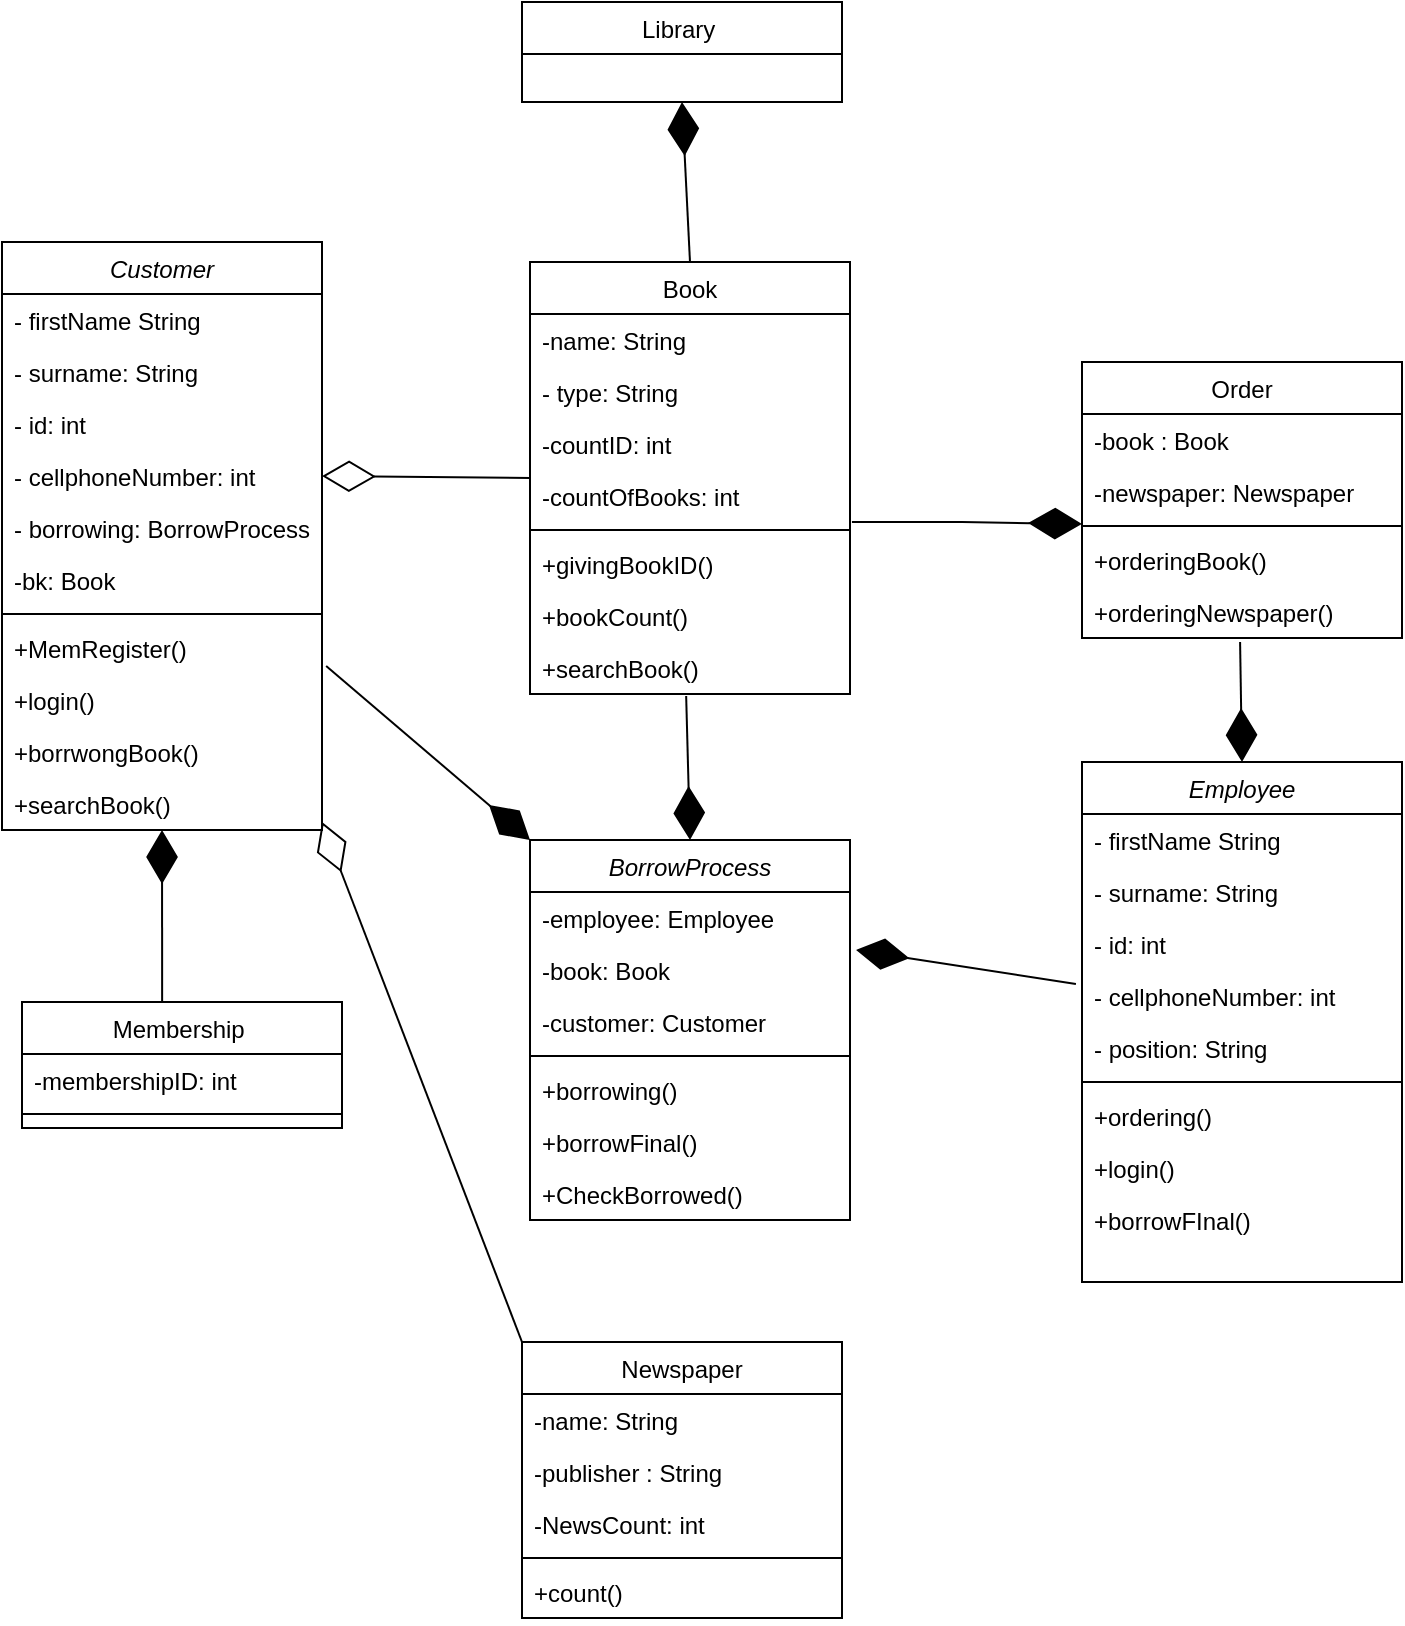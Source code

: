 <mxfile version="16.5.1" type="device"><diagram id="C5RBs43oDa-KdzZeNtuy" name="Page-1"><mxGraphModel dx="1102" dy="857" grid="1" gridSize="10" guides="1" tooltips="1" connect="1" arrows="1" fold="1" page="1" pageScale="1" pageWidth="827" pageHeight="1169" math="0" shadow="0"><root><mxCell id="WIyWlLk6GJQsqaUBKTNV-0"/><mxCell id="WIyWlLk6GJQsqaUBKTNV-1" parent="WIyWlLk6GJQsqaUBKTNV-0"/><mxCell id="zkfFHV4jXpPFQw0GAbJ--0" value="Customer" style="swimlane;fontStyle=2;align=center;verticalAlign=top;childLayout=stackLayout;horizontal=1;startSize=26;horizontalStack=0;resizeParent=1;resizeLast=0;collapsible=1;marginBottom=0;rounded=0;shadow=0;strokeWidth=1;" parent="WIyWlLk6GJQsqaUBKTNV-1" vertex="1"><mxGeometry x="70" y="160" width="160" height="294" as="geometry"><mxRectangle x="230" y="140" width="160" height="26" as="alternateBounds"/></mxGeometry></mxCell><mxCell id="zkfFHV4jXpPFQw0GAbJ--1" value="- firstName String" style="text;align=left;verticalAlign=top;spacingLeft=4;spacingRight=4;overflow=hidden;rotatable=0;points=[[0,0.5],[1,0.5]];portConstraint=eastwest;" parent="zkfFHV4jXpPFQw0GAbJ--0" vertex="1"><mxGeometry y="26" width="160" height="26" as="geometry"/></mxCell><mxCell id="zkfFHV4jXpPFQw0GAbJ--2" value="- surname: String" style="text;align=left;verticalAlign=top;spacingLeft=4;spacingRight=4;overflow=hidden;rotatable=0;points=[[0,0.5],[1,0.5]];portConstraint=eastwest;rounded=0;shadow=0;html=0;" parent="zkfFHV4jXpPFQw0GAbJ--0" vertex="1"><mxGeometry y="52" width="160" height="26" as="geometry"/></mxCell><mxCell id="xsq5bxhq8ZI--89EsFEf-1" value="- id: int" style="text;align=left;verticalAlign=top;spacingLeft=4;spacingRight=4;overflow=hidden;rotatable=0;points=[[0,0.5],[1,0.5]];portConstraint=eastwest;rounded=0;shadow=0;html=0;" parent="zkfFHV4jXpPFQw0GAbJ--0" vertex="1"><mxGeometry y="78" width="160" height="26" as="geometry"/></mxCell><mxCell id="xsq5bxhq8ZI--89EsFEf-0" value="- cellphoneNumber: int" style="text;align=left;verticalAlign=top;spacingLeft=4;spacingRight=4;overflow=hidden;rotatable=0;points=[[0,0.5],[1,0.5]];portConstraint=eastwest;rounded=0;shadow=0;html=0;" parent="zkfFHV4jXpPFQw0GAbJ--0" vertex="1"><mxGeometry y="104" width="160" height="26" as="geometry"/></mxCell><mxCell id="xsq5bxhq8ZI--89EsFEf-28" value="- borrowing: BorrowProcess" style="text;align=left;verticalAlign=top;spacingLeft=4;spacingRight=4;overflow=hidden;rotatable=0;points=[[0,0.5],[1,0.5]];portConstraint=eastwest;rounded=0;shadow=0;html=0;" parent="zkfFHV4jXpPFQw0GAbJ--0" vertex="1"><mxGeometry y="130" width="160" height="26" as="geometry"/></mxCell><mxCell id="xsq5bxhq8ZI--89EsFEf-41" value="-bk: Book" style="text;align=left;verticalAlign=top;spacingLeft=4;spacingRight=4;overflow=hidden;rotatable=0;points=[[0,0.5],[1,0.5]];portConstraint=eastwest;rounded=0;shadow=0;html=0;" parent="zkfFHV4jXpPFQw0GAbJ--0" vertex="1"><mxGeometry y="156" width="160" height="26" as="geometry"/></mxCell><mxCell id="zkfFHV4jXpPFQw0GAbJ--4" value="" style="line;html=1;strokeWidth=1;align=left;verticalAlign=middle;spacingTop=-1;spacingLeft=3;spacingRight=3;rotatable=0;labelPosition=right;points=[];portConstraint=eastwest;" parent="zkfFHV4jXpPFQw0GAbJ--0" vertex="1"><mxGeometry y="182" width="160" height="8" as="geometry"/></mxCell><mxCell id="xsq5bxhq8ZI--89EsFEf-4" value="+MemRegister()" style="text;align=left;verticalAlign=top;spacingLeft=4;spacingRight=4;overflow=hidden;rotatable=0;points=[[0,0.5],[1,0.5]];portConstraint=eastwest;" parent="zkfFHV4jXpPFQw0GAbJ--0" vertex="1"><mxGeometry y="190" width="160" height="26" as="geometry"/></mxCell><mxCell id="zkfFHV4jXpPFQw0GAbJ--5" value="+login()" style="text;align=left;verticalAlign=top;spacingLeft=4;spacingRight=4;overflow=hidden;rotatable=0;points=[[0,0.5],[1,0.5]];portConstraint=eastwest;" parent="zkfFHV4jXpPFQw0GAbJ--0" vertex="1"><mxGeometry y="216" width="160" height="26" as="geometry"/></mxCell><mxCell id="xsq5bxhq8ZI--89EsFEf-29" value="+borrwongBook()" style="text;align=left;verticalAlign=top;spacingLeft=4;spacingRight=4;overflow=hidden;rotatable=0;points=[[0,0.5],[1,0.5]];portConstraint=eastwest;" parent="zkfFHV4jXpPFQw0GAbJ--0" vertex="1"><mxGeometry y="242" width="160" height="26" as="geometry"/></mxCell><mxCell id="xsq5bxhq8ZI--89EsFEf-40" value="+searchBook()" style="text;align=left;verticalAlign=top;spacingLeft=4;spacingRight=4;overflow=hidden;rotatable=0;points=[[0,0.5],[1,0.5]];portConstraint=eastwest;" parent="zkfFHV4jXpPFQw0GAbJ--0" vertex="1"><mxGeometry y="268" width="160" height="26" as="geometry"/></mxCell><mxCell id="zkfFHV4jXpPFQw0GAbJ--6" value="Book" style="swimlane;fontStyle=0;align=center;verticalAlign=top;childLayout=stackLayout;horizontal=1;startSize=26;horizontalStack=0;resizeParent=1;resizeLast=0;collapsible=1;marginBottom=0;rounded=0;shadow=0;strokeWidth=1;" parent="WIyWlLk6GJQsqaUBKTNV-1" vertex="1"><mxGeometry x="334" y="170" width="160" height="216" as="geometry"><mxRectangle x="130" y="380" width="160" height="26" as="alternateBounds"/></mxGeometry></mxCell><mxCell id="zkfFHV4jXpPFQw0GAbJ--7" value="-name: String" style="text;align=left;verticalAlign=top;spacingLeft=4;spacingRight=4;overflow=hidden;rotatable=0;points=[[0,0.5],[1,0.5]];portConstraint=eastwest;" parent="zkfFHV4jXpPFQw0GAbJ--6" vertex="1"><mxGeometry y="26" width="160" height="26" as="geometry"/></mxCell><mxCell id="zkfFHV4jXpPFQw0GAbJ--8" value="- type: String" style="text;align=left;verticalAlign=top;spacingLeft=4;spacingRight=4;overflow=hidden;rotatable=0;points=[[0,0.5],[1,0.5]];portConstraint=eastwest;rounded=0;shadow=0;html=0;" parent="zkfFHV4jXpPFQw0GAbJ--6" vertex="1"><mxGeometry y="52" width="160" height="26" as="geometry"/></mxCell><mxCell id="xsq5bxhq8ZI--89EsFEf-5" value="-countID: int" style="text;align=left;verticalAlign=top;spacingLeft=4;spacingRight=4;overflow=hidden;rotatable=0;points=[[0,0.5],[1,0.5]];portConstraint=eastwest;rounded=0;shadow=0;html=0;" parent="zkfFHV4jXpPFQw0GAbJ--6" vertex="1"><mxGeometry y="78" width="160" height="26" as="geometry"/></mxCell><mxCell id="xsq5bxhq8ZI--89EsFEf-7" value="-countOfBooks: int" style="text;align=left;verticalAlign=top;spacingLeft=4;spacingRight=4;overflow=hidden;rotatable=0;points=[[0,0.5],[1,0.5]];portConstraint=eastwest;rounded=0;shadow=0;html=0;" parent="zkfFHV4jXpPFQw0GAbJ--6" vertex="1"><mxGeometry y="104" width="160" height="26" as="geometry"/></mxCell><mxCell id="zkfFHV4jXpPFQw0GAbJ--9" value="" style="line;html=1;strokeWidth=1;align=left;verticalAlign=middle;spacingTop=-1;spacingLeft=3;spacingRight=3;rotatable=0;labelPosition=right;points=[];portConstraint=eastwest;" parent="zkfFHV4jXpPFQw0GAbJ--6" vertex="1"><mxGeometry y="130" width="160" height="8" as="geometry"/></mxCell><mxCell id="zkfFHV4jXpPFQw0GAbJ--11" value="+givingBookID()" style="text;align=left;verticalAlign=top;spacingLeft=4;spacingRight=4;overflow=hidden;rotatable=0;points=[[0,0.5],[1,0.5]];portConstraint=eastwest;" parent="zkfFHV4jXpPFQw0GAbJ--6" vertex="1"><mxGeometry y="138" width="160" height="26" as="geometry"/></mxCell><mxCell id="xsq5bxhq8ZI--89EsFEf-8" value="+bookCount()" style="text;align=left;verticalAlign=top;spacingLeft=4;spacingRight=4;overflow=hidden;rotatable=0;points=[[0,0.5],[1,0.5]];portConstraint=eastwest;" parent="zkfFHV4jXpPFQw0GAbJ--6" vertex="1"><mxGeometry y="164" width="160" height="26" as="geometry"/></mxCell><mxCell id="xsq5bxhq8ZI--89EsFEf-39" value="+searchBook()" style="text;align=left;verticalAlign=top;spacingLeft=4;spacingRight=4;overflow=hidden;rotatable=0;points=[[0,0.5],[1,0.5]];portConstraint=eastwest;" parent="zkfFHV4jXpPFQw0GAbJ--6" vertex="1"><mxGeometry y="190" width="160" height="26" as="geometry"/></mxCell><mxCell id="zkfFHV4jXpPFQw0GAbJ--13" value="Newspaper" style="swimlane;fontStyle=0;align=center;verticalAlign=top;childLayout=stackLayout;horizontal=1;startSize=26;horizontalStack=0;resizeParent=1;resizeLast=0;collapsible=1;marginBottom=0;rounded=0;shadow=0;strokeWidth=1;" parent="WIyWlLk6GJQsqaUBKTNV-1" vertex="1"><mxGeometry x="330" y="710" width="160" height="138" as="geometry"><mxRectangle x="340" y="380" width="170" height="26" as="alternateBounds"/></mxGeometry></mxCell><mxCell id="zkfFHV4jXpPFQw0GAbJ--14" value="-name: String" style="text;align=left;verticalAlign=top;spacingLeft=4;spacingRight=4;overflow=hidden;rotatable=0;points=[[0,0.5],[1,0.5]];portConstraint=eastwest;" parent="zkfFHV4jXpPFQw0GAbJ--13" vertex="1"><mxGeometry y="26" width="160" height="26" as="geometry"/></mxCell><mxCell id="xsq5bxhq8ZI--89EsFEf-6" value="-publisher : String" style="text;align=left;verticalAlign=top;spacingLeft=4;spacingRight=4;overflow=hidden;rotatable=0;points=[[0,0.5],[1,0.5]];portConstraint=eastwest;" parent="zkfFHV4jXpPFQw0GAbJ--13" vertex="1"><mxGeometry y="52" width="160" height="26" as="geometry"/></mxCell><mxCell id="xsq5bxhq8ZI--89EsFEf-11" value="-NewsCount: int" style="text;align=left;verticalAlign=top;spacingLeft=4;spacingRight=4;overflow=hidden;rotatable=0;points=[[0,0.5],[1,0.5]];portConstraint=eastwest;" parent="zkfFHV4jXpPFQw0GAbJ--13" vertex="1"><mxGeometry y="78" width="160" height="26" as="geometry"/></mxCell><mxCell id="zkfFHV4jXpPFQw0GAbJ--15" value="" style="line;html=1;strokeWidth=1;align=left;verticalAlign=middle;spacingTop=-1;spacingLeft=3;spacingRight=3;rotatable=0;labelPosition=right;points=[];portConstraint=eastwest;" parent="zkfFHV4jXpPFQw0GAbJ--13" vertex="1"><mxGeometry y="104" width="160" height="8" as="geometry"/></mxCell><mxCell id="xsq5bxhq8ZI--89EsFEf-10" value="+count()" style="text;align=left;verticalAlign=top;spacingLeft=4;spacingRight=4;overflow=hidden;rotatable=0;points=[[0,0.5],[1,0.5]];portConstraint=eastwest;" parent="zkfFHV4jXpPFQw0GAbJ--13" vertex="1"><mxGeometry y="112" width="160" height="26" as="geometry"/></mxCell><mxCell id="zkfFHV4jXpPFQw0GAbJ--17" value="Membership " style="swimlane;fontStyle=0;align=center;verticalAlign=top;childLayout=stackLayout;horizontal=1;startSize=26;horizontalStack=0;resizeParent=1;resizeLast=0;collapsible=1;marginBottom=0;rounded=0;shadow=0;strokeWidth=1;" parent="WIyWlLk6GJQsqaUBKTNV-1" vertex="1"><mxGeometry x="80" y="540" width="160" height="63" as="geometry"><mxRectangle x="550" y="140" width="160" height="26" as="alternateBounds"/></mxGeometry></mxCell><mxCell id="zkfFHV4jXpPFQw0GAbJ--18" value="-membershipID: int" style="text;align=left;verticalAlign=top;spacingLeft=4;spacingRight=4;overflow=hidden;rotatable=0;points=[[0,0.5],[1,0.5]];portConstraint=eastwest;" parent="zkfFHV4jXpPFQw0GAbJ--17" vertex="1"><mxGeometry y="26" width="160" height="26" as="geometry"/></mxCell><mxCell id="zkfFHV4jXpPFQw0GAbJ--23" value="" style="line;html=1;strokeWidth=1;align=left;verticalAlign=middle;spacingTop=-1;spacingLeft=3;spacingRight=3;rotatable=0;labelPosition=right;points=[];portConstraint=eastwest;" parent="zkfFHV4jXpPFQw0GAbJ--17" vertex="1"><mxGeometry y="52" width="160" height="8" as="geometry"/></mxCell><mxCell id="xsq5bxhq8ZI--89EsFEf-18" value="Employee" style="swimlane;fontStyle=2;align=center;verticalAlign=top;childLayout=stackLayout;horizontal=1;startSize=26;horizontalStack=0;resizeParent=1;resizeLast=0;collapsible=1;marginBottom=0;rounded=0;shadow=0;strokeWidth=1;" parent="WIyWlLk6GJQsqaUBKTNV-1" vertex="1"><mxGeometry x="610" y="420" width="160" height="260" as="geometry"><mxRectangle x="230" y="140" width="160" height="26" as="alternateBounds"/></mxGeometry></mxCell><mxCell id="xsq5bxhq8ZI--89EsFEf-19" value="- firstName String" style="text;align=left;verticalAlign=top;spacingLeft=4;spacingRight=4;overflow=hidden;rotatable=0;points=[[0,0.5],[1,0.5]];portConstraint=eastwest;" parent="xsq5bxhq8ZI--89EsFEf-18" vertex="1"><mxGeometry y="26" width="160" height="26" as="geometry"/></mxCell><mxCell id="xsq5bxhq8ZI--89EsFEf-20" value="- surname: String" style="text;align=left;verticalAlign=top;spacingLeft=4;spacingRight=4;overflow=hidden;rotatable=0;points=[[0,0.5],[1,0.5]];portConstraint=eastwest;rounded=0;shadow=0;html=0;" parent="xsq5bxhq8ZI--89EsFEf-18" vertex="1"><mxGeometry y="52" width="160" height="26" as="geometry"/></mxCell><mxCell id="xsq5bxhq8ZI--89EsFEf-21" value="- id: int" style="text;align=left;verticalAlign=top;spacingLeft=4;spacingRight=4;overflow=hidden;rotatable=0;points=[[0,0.5],[1,0.5]];portConstraint=eastwest;rounded=0;shadow=0;html=0;" parent="xsq5bxhq8ZI--89EsFEf-18" vertex="1"><mxGeometry y="78" width="160" height="26" as="geometry"/></mxCell><mxCell id="xsq5bxhq8ZI--89EsFEf-22" value="- cellphoneNumber: int" style="text;align=left;verticalAlign=top;spacingLeft=4;spacingRight=4;overflow=hidden;rotatable=0;points=[[0,0.5],[1,0.5]];portConstraint=eastwest;rounded=0;shadow=0;html=0;" parent="xsq5bxhq8ZI--89EsFEf-18" vertex="1"><mxGeometry y="104" width="160" height="26" as="geometry"/></mxCell><mxCell id="xsq5bxhq8ZI--89EsFEf-26" value="- position: String" style="text;align=left;verticalAlign=top;spacingLeft=4;spacingRight=4;overflow=hidden;rotatable=0;points=[[0,0.5],[1,0.5]];portConstraint=eastwest;rounded=0;shadow=0;html=0;" parent="xsq5bxhq8ZI--89EsFEf-18" vertex="1"><mxGeometry y="130" width="160" height="26" as="geometry"/></mxCell><mxCell id="xsq5bxhq8ZI--89EsFEf-23" value="" style="line;html=1;strokeWidth=1;align=left;verticalAlign=middle;spacingTop=-1;spacingLeft=3;spacingRight=3;rotatable=0;labelPosition=right;points=[];portConstraint=eastwest;" parent="xsq5bxhq8ZI--89EsFEf-18" vertex="1"><mxGeometry y="156" width="160" height="8" as="geometry"/></mxCell><mxCell id="xsq5bxhq8ZI--89EsFEf-24" value="+ordering()" style="text;align=left;verticalAlign=top;spacingLeft=4;spacingRight=4;overflow=hidden;rotatable=0;points=[[0,0.5],[1,0.5]];portConstraint=eastwest;" parent="xsq5bxhq8ZI--89EsFEf-18" vertex="1"><mxGeometry y="164" width="160" height="26" as="geometry"/></mxCell><mxCell id="xsq5bxhq8ZI--89EsFEf-25" value="+login()" style="text;align=left;verticalAlign=top;spacingLeft=4;spacingRight=4;overflow=hidden;rotatable=0;points=[[0,0.5],[1,0.5]];portConstraint=eastwest;" parent="xsq5bxhq8ZI--89EsFEf-18" vertex="1"><mxGeometry y="190" width="160" height="26" as="geometry"/></mxCell><mxCell id="xsq5bxhq8ZI--89EsFEf-27" value="+borrowFInal()" style="text;align=left;verticalAlign=top;spacingLeft=4;spacingRight=4;overflow=hidden;rotatable=0;points=[[0,0.5],[1,0.5]];portConstraint=eastwest;" parent="xsq5bxhq8ZI--89EsFEf-18" vertex="1"><mxGeometry y="216" width="160" height="26" as="geometry"/></mxCell><mxCell id="xsq5bxhq8ZI--89EsFEf-30" value="BorrowProcess" style="swimlane;fontStyle=2;align=center;verticalAlign=top;childLayout=stackLayout;horizontal=1;startSize=26;horizontalStack=0;resizeParent=1;resizeLast=0;collapsible=1;marginBottom=0;rounded=0;shadow=0;strokeWidth=1;" parent="WIyWlLk6GJQsqaUBKTNV-1" vertex="1"><mxGeometry x="334" y="459" width="160" height="190" as="geometry"><mxRectangle x="230" y="140" width="160" height="26" as="alternateBounds"/></mxGeometry></mxCell><mxCell id="xsq5bxhq8ZI--89EsFEf-32" value="-employee: Employee" style="text;align=left;verticalAlign=top;spacingLeft=4;spacingRight=4;overflow=hidden;rotatable=0;points=[[0,0.5],[1,0.5]];portConstraint=eastwest;rounded=0;shadow=0;html=0;" parent="xsq5bxhq8ZI--89EsFEf-30" vertex="1"><mxGeometry y="26" width="160" height="26" as="geometry"/></mxCell><mxCell id="xsq5bxhq8ZI--89EsFEf-33" value="-book: Book" style="text;align=left;verticalAlign=top;spacingLeft=4;spacingRight=4;overflow=hidden;rotatable=0;points=[[0,0.5],[1,0.5]];portConstraint=eastwest;rounded=0;shadow=0;html=0;" parent="xsq5bxhq8ZI--89EsFEf-30" vertex="1"><mxGeometry y="52" width="160" height="26" as="geometry"/></mxCell><mxCell id="xsq5bxhq8ZI--89EsFEf-31" value="-customer: Customer" style="text;align=left;verticalAlign=top;spacingLeft=4;spacingRight=4;overflow=hidden;rotatable=0;points=[[0,0.5],[1,0.5]];portConstraint=eastwest;" parent="xsq5bxhq8ZI--89EsFEf-30" vertex="1"><mxGeometry y="78" width="160" height="26" as="geometry"/></mxCell><mxCell id="xsq5bxhq8ZI--89EsFEf-35" value="" style="line;html=1;strokeWidth=1;align=left;verticalAlign=middle;spacingTop=-1;spacingLeft=3;spacingRight=3;rotatable=0;labelPosition=right;points=[];portConstraint=eastwest;" parent="xsq5bxhq8ZI--89EsFEf-30" vertex="1"><mxGeometry y="104" width="160" height="8" as="geometry"/></mxCell><mxCell id="xsq5bxhq8ZI--89EsFEf-36" value="+borrowing()" style="text;align=left;verticalAlign=top;spacingLeft=4;spacingRight=4;overflow=hidden;rotatable=0;points=[[0,0.5],[1,0.5]];portConstraint=eastwest;" parent="xsq5bxhq8ZI--89EsFEf-30" vertex="1"><mxGeometry y="112" width="160" height="26" as="geometry"/></mxCell><mxCell id="xsq5bxhq8ZI--89EsFEf-37" value="+borrowFinal()" style="text;align=left;verticalAlign=top;spacingLeft=4;spacingRight=4;overflow=hidden;rotatable=0;points=[[0,0.5],[1,0.5]];portConstraint=eastwest;" parent="xsq5bxhq8ZI--89EsFEf-30" vertex="1"><mxGeometry y="138" width="160" height="26" as="geometry"/></mxCell><mxCell id="xsq5bxhq8ZI--89EsFEf-38" value="+CheckBorrowed()" style="text;align=left;verticalAlign=top;spacingLeft=4;spacingRight=4;overflow=hidden;rotatable=0;points=[[0,0.5],[1,0.5]];portConstraint=eastwest;" parent="xsq5bxhq8ZI--89EsFEf-30" vertex="1"><mxGeometry y="164" width="160" height="26" as="geometry"/></mxCell><mxCell id="xsq5bxhq8ZI--89EsFEf-43" value="Order" style="swimlane;fontStyle=0;align=center;verticalAlign=top;childLayout=stackLayout;horizontal=1;startSize=26;horizontalStack=0;resizeParent=1;resizeLast=0;collapsible=1;marginBottom=0;rounded=0;shadow=0;strokeWidth=1;" parent="WIyWlLk6GJQsqaUBKTNV-1" vertex="1"><mxGeometry x="610" y="220" width="160" height="138" as="geometry"><mxRectangle x="130" y="380" width="160" height="26" as="alternateBounds"/></mxGeometry></mxCell><mxCell id="xsq5bxhq8ZI--89EsFEf-44" value="-book : Book" style="text;align=left;verticalAlign=top;spacingLeft=4;spacingRight=4;overflow=hidden;rotatable=0;points=[[0,0.5],[1,0.5]];portConstraint=eastwest;" parent="xsq5bxhq8ZI--89EsFEf-43" vertex="1"><mxGeometry y="26" width="160" height="26" as="geometry"/></mxCell><mxCell id="xsq5bxhq8ZI--89EsFEf-45" value="-newspaper: Newspaper" style="text;align=left;verticalAlign=top;spacingLeft=4;spacingRight=4;overflow=hidden;rotatable=0;points=[[0,0.5],[1,0.5]];portConstraint=eastwest;rounded=0;shadow=0;html=0;" parent="xsq5bxhq8ZI--89EsFEf-43" vertex="1"><mxGeometry y="52" width="160" height="26" as="geometry"/></mxCell><mxCell id="xsq5bxhq8ZI--89EsFEf-48" value="" style="line;html=1;strokeWidth=1;align=left;verticalAlign=middle;spacingTop=-1;spacingLeft=3;spacingRight=3;rotatable=0;labelPosition=right;points=[];portConstraint=eastwest;" parent="xsq5bxhq8ZI--89EsFEf-43" vertex="1"><mxGeometry y="78" width="160" height="8" as="geometry"/></mxCell><mxCell id="xsq5bxhq8ZI--89EsFEf-49" value="+orderingBook()" style="text;align=left;verticalAlign=top;spacingLeft=4;spacingRight=4;overflow=hidden;rotatable=0;points=[[0,0.5],[1,0.5]];portConstraint=eastwest;" parent="xsq5bxhq8ZI--89EsFEf-43" vertex="1"><mxGeometry y="86" width="160" height="26" as="geometry"/></mxCell><mxCell id="xsq5bxhq8ZI--89EsFEf-52" value="+orderingNewspaper()" style="text;align=left;verticalAlign=top;spacingLeft=4;spacingRight=4;overflow=hidden;rotatable=0;points=[[0,0.5],[1,0.5]];portConstraint=eastwest;" parent="xsq5bxhq8ZI--89EsFEf-43" vertex="1"><mxGeometry y="112" width="160" height="26" as="geometry"/></mxCell><mxCell id="xsq5bxhq8ZI--89EsFEf-60" value="Library " style="swimlane;fontStyle=0;align=center;verticalAlign=top;childLayout=stackLayout;horizontal=1;startSize=26;horizontalStack=0;resizeParent=1;resizeLast=0;collapsible=1;marginBottom=0;rounded=0;shadow=0;strokeWidth=1;" parent="WIyWlLk6GJQsqaUBKTNV-1" vertex="1"><mxGeometry x="330" y="40" width="160" height="50" as="geometry"><mxRectangle x="130" y="380" width="160" height="26" as="alternateBounds"/></mxGeometry></mxCell><mxCell id="xsq5bxhq8ZI--89EsFEf-70" value="" style="endArrow=diamondThin;endFill=0;endSize=24;html=1;rounded=0;entryX=1;entryY=0.5;entryDx=0;entryDy=0;exitX=0.003;exitY=0.154;exitDx=0;exitDy=0;exitPerimeter=0;" parent="WIyWlLk6GJQsqaUBKTNV-1" source="xsq5bxhq8ZI--89EsFEf-7" target="xsq5bxhq8ZI--89EsFEf-0" edge="1"><mxGeometry width="160" relative="1" as="geometry"><mxPoint x="370" y="410" as="sourcePoint"/><mxPoint x="530" y="410" as="targetPoint"/></mxGeometry></mxCell><mxCell id="xsq5bxhq8ZI--89EsFEf-73" value="" style="endArrow=diamondThin;endFill=0;endSize=24;html=1;rounded=0;exitX=0;exitY=0;exitDx=0;exitDy=0;entryX=1;entryY=0.846;entryDx=0;entryDy=0;entryPerimeter=0;" parent="WIyWlLk6GJQsqaUBKTNV-1" source="zkfFHV4jXpPFQw0GAbJ--13" target="xsq5bxhq8ZI--89EsFEf-40" edge="1"><mxGeometry width="160" relative="1" as="geometry"><mxPoint x="370" y="410" as="sourcePoint"/><mxPoint x="230" y="460" as="targetPoint"/></mxGeometry></mxCell><mxCell id="xsq5bxhq8ZI--89EsFEf-74" value="" style="endArrow=diamondThin;endFill=1;endSize=24;html=1;rounded=0;exitX=0.438;exitY=0;exitDx=0;exitDy=0;exitPerimeter=0;" parent="WIyWlLk6GJQsqaUBKTNV-1" source="zkfFHV4jXpPFQw0GAbJ--17" target="xsq5bxhq8ZI--89EsFEf-40" edge="1"><mxGeometry width="160" relative="1" as="geometry"><mxPoint x="370" y="410" as="sourcePoint"/><mxPoint x="140" y="450" as="targetPoint"/></mxGeometry></mxCell><mxCell id="xsq5bxhq8ZI--89EsFEf-75" value="" style="endArrow=diamondThin;endFill=1;endSize=24;html=1;rounded=0;exitX=1.013;exitY=-0.154;exitDx=0;exitDy=0;exitPerimeter=0;entryX=0;entryY=0;entryDx=0;entryDy=0;" parent="WIyWlLk6GJQsqaUBKTNV-1" source="zkfFHV4jXpPFQw0GAbJ--5" target="xsq5bxhq8ZI--89EsFEf-30" edge="1"><mxGeometry width="160" relative="1" as="geometry"><mxPoint x="370" y="410" as="sourcePoint"/><mxPoint x="280" y="440" as="targetPoint"/></mxGeometry></mxCell><mxCell id="xsq5bxhq8ZI--89EsFEf-76" value="" style="endArrow=diamondThin;endFill=1;endSize=24;html=1;rounded=0;exitX=-0.019;exitY=0.269;exitDx=0;exitDy=0;exitPerimeter=0;entryX=1.019;entryY=0.115;entryDx=0;entryDy=0;entryPerimeter=0;" parent="WIyWlLk6GJQsqaUBKTNV-1" source="xsq5bxhq8ZI--89EsFEf-22" target="xsq5bxhq8ZI--89EsFEf-33" edge="1"><mxGeometry width="160" relative="1" as="geometry"><mxPoint x="370" y="410" as="sourcePoint"/><mxPoint x="620" y="700" as="targetPoint"/></mxGeometry></mxCell><mxCell id="xsq5bxhq8ZI--89EsFEf-80" value="" style="endArrow=diamondThin;endFill=1;endSize=24;html=1;rounded=0;entryX=0;entryY=-0.192;entryDx=0;entryDy=0;entryPerimeter=0;exitX=1.006;exitY=1;exitDx=0;exitDy=0;exitPerimeter=0;" parent="WIyWlLk6GJQsqaUBKTNV-1" source="xsq5bxhq8ZI--89EsFEf-7" target="xsq5bxhq8ZI--89EsFEf-49" edge="1"><mxGeometry width="160" relative="1" as="geometry"><mxPoint x="400" y="530" as="sourcePoint"/><mxPoint x="560" y="530" as="targetPoint"/><Array as="points"><mxPoint x="550" y="300"/></Array></mxGeometry></mxCell><mxCell id="xsq5bxhq8ZI--89EsFEf-81" value="" style="endArrow=diamondThin;endFill=1;endSize=24;html=1;rounded=0;entryX=0.5;entryY=0;entryDx=0;entryDy=0;exitX=0.494;exitY=1.077;exitDx=0;exitDy=0;exitPerimeter=0;" parent="WIyWlLk6GJQsqaUBKTNV-1" source="xsq5bxhq8ZI--89EsFEf-52" target="xsq5bxhq8ZI--89EsFEf-18" edge="1"><mxGeometry width="160" relative="1" as="geometry"><mxPoint x="400" y="530" as="sourcePoint"/><mxPoint x="560" y="530" as="targetPoint"/></mxGeometry></mxCell><mxCell id="xsq5bxhq8ZI--89EsFEf-82" value="" style="endArrow=diamondThin;endFill=1;endSize=24;html=1;rounded=0;entryX=0.5;entryY=1;entryDx=0;entryDy=0;exitX=0.5;exitY=0;exitDx=0;exitDy=0;" parent="WIyWlLk6GJQsqaUBKTNV-1" source="zkfFHV4jXpPFQw0GAbJ--6" target="xsq5bxhq8ZI--89EsFEf-60" edge="1"><mxGeometry width="160" relative="1" as="geometry"><mxPoint x="400" y="240" as="sourcePoint"/><mxPoint x="560" y="240" as="targetPoint"/></mxGeometry></mxCell><mxCell id="xsq5bxhq8ZI--89EsFEf-83" value="" style="endArrow=diamondThin;endFill=1;endSize=24;html=1;rounded=0;exitX=0.488;exitY=1.038;exitDx=0;exitDy=0;exitPerimeter=0;entryX=0.5;entryY=0;entryDx=0;entryDy=0;" parent="WIyWlLk6GJQsqaUBKTNV-1" source="xsq5bxhq8ZI--89EsFEf-39" target="xsq5bxhq8ZI--89EsFEf-30" edge="1"><mxGeometry width="160" relative="1" as="geometry"><mxPoint x="400" y="490" as="sourcePoint"/><mxPoint x="560" y="490" as="targetPoint"/></mxGeometry></mxCell></root></mxGraphModel></diagram></mxfile>
